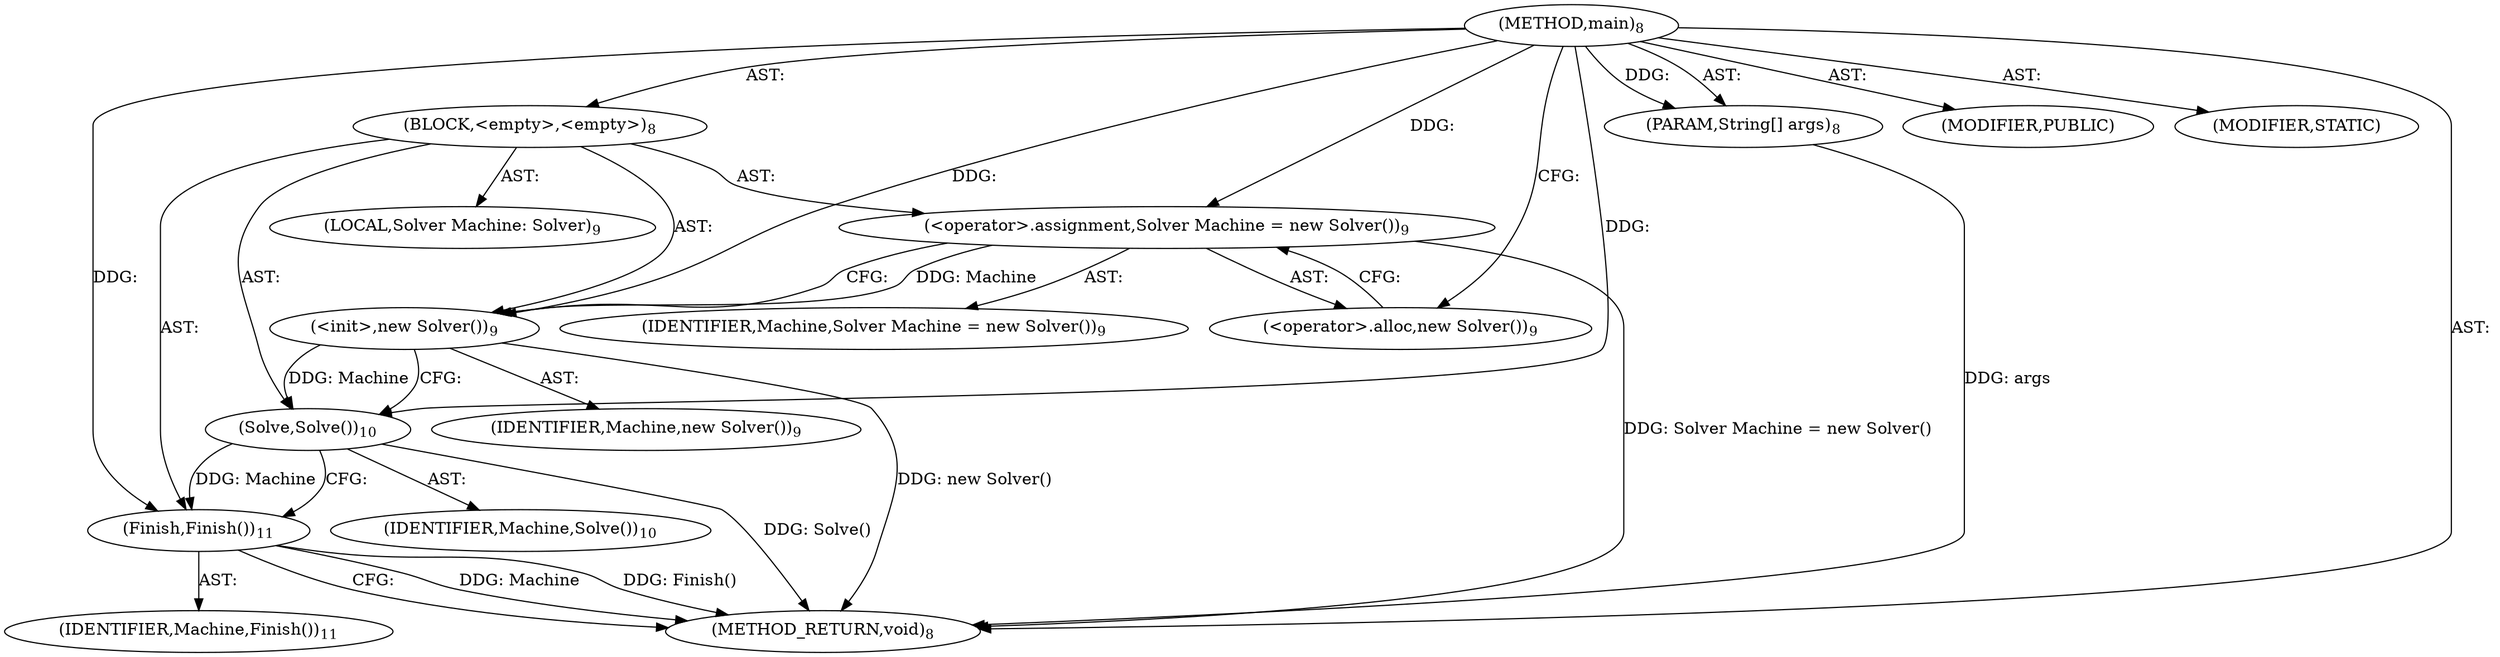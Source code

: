digraph "main" {  
"45" [label = <(METHOD,main)<SUB>8</SUB>> ]
"46" [label = <(PARAM,String[] args)<SUB>8</SUB>> ]
"47" [label = <(BLOCK,&lt;empty&gt;,&lt;empty&gt;)<SUB>8</SUB>> ]
"4" [label = <(LOCAL,Solver Machine: Solver)<SUB>9</SUB>> ]
"48" [label = <(&lt;operator&gt;.assignment,Solver Machine = new Solver())<SUB>9</SUB>> ]
"49" [label = <(IDENTIFIER,Machine,Solver Machine = new Solver())<SUB>9</SUB>> ]
"50" [label = <(&lt;operator&gt;.alloc,new Solver())<SUB>9</SUB>> ]
"51" [label = <(&lt;init&gt;,new Solver())<SUB>9</SUB>> ]
"3" [label = <(IDENTIFIER,Machine,new Solver())<SUB>9</SUB>> ]
"52" [label = <(Solve,Solve())<SUB>10</SUB>> ]
"53" [label = <(IDENTIFIER,Machine,Solve())<SUB>10</SUB>> ]
"54" [label = <(Finish,Finish())<SUB>11</SUB>> ]
"55" [label = <(IDENTIFIER,Machine,Finish())<SUB>11</SUB>> ]
"56" [label = <(MODIFIER,PUBLIC)> ]
"57" [label = <(MODIFIER,STATIC)> ]
"58" [label = <(METHOD_RETURN,void)<SUB>8</SUB>> ]
  "45" -> "46"  [ label = "AST: "] 
  "45" -> "47"  [ label = "AST: "] 
  "45" -> "56"  [ label = "AST: "] 
  "45" -> "57"  [ label = "AST: "] 
  "45" -> "58"  [ label = "AST: "] 
  "47" -> "4"  [ label = "AST: "] 
  "47" -> "48"  [ label = "AST: "] 
  "47" -> "51"  [ label = "AST: "] 
  "47" -> "52"  [ label = "AST: "] 
  "47" -> "54"  [ label = "AST: "] 
  "48" -> "49"  [ label = "AST: "] 
  "48" -> "50"  [ label = "AST: "] 
  "51" -> "3"  [ label = "AST: "] 
  "52" -> "53"  [ label = "AST: "] 
  "54" -> "55"  [ label = "AST: "] 
  "48" -> "51"  [ label = "CFG: "] 
  "51" -> "52"  [ label = "CFG: "] 
  "52" -> "54"  [ label = "CFG: "] 
  "54" -> "58"  [ label = "CFG: "] 
  "50" -> "48"  [ label = "CFG: "] 
  "45" -> "50"  [ label = "CFG: "] 
  "46" -> "58"  [ label = "DDG: args"] 
  "48" -> "58"  [ label = "DDG: Solver Machine = new Solver()"] 
  "51" -> "58"  [ label = "DDG: new Solver()"] 
  "52" -> "58"  [ label = "DDG: Solve()"] 
  "54" -> "58"  [ label = "DDG: Machine"] 
  "54" -> "58"  [ label = "DDG: Finish()"] 
  "45" -> "46"  [ label = "DDG: "] 
  "45" -> "48"  [ label = "DDG: "] 
  "48" -> "51"  [ label = "DDG: Machine"] 
  "45" -> "51"  [ label = "DDG: "] 
  "51" -> "52"  [ label = "DDG: Machine"] 
  "45" -> "52"  [ label = "DDG: "] 
  "52" -> "54"  [ label = "DDG: Machine"] 
  "45" -> "54"  [ label = "DDG: "] 
}
